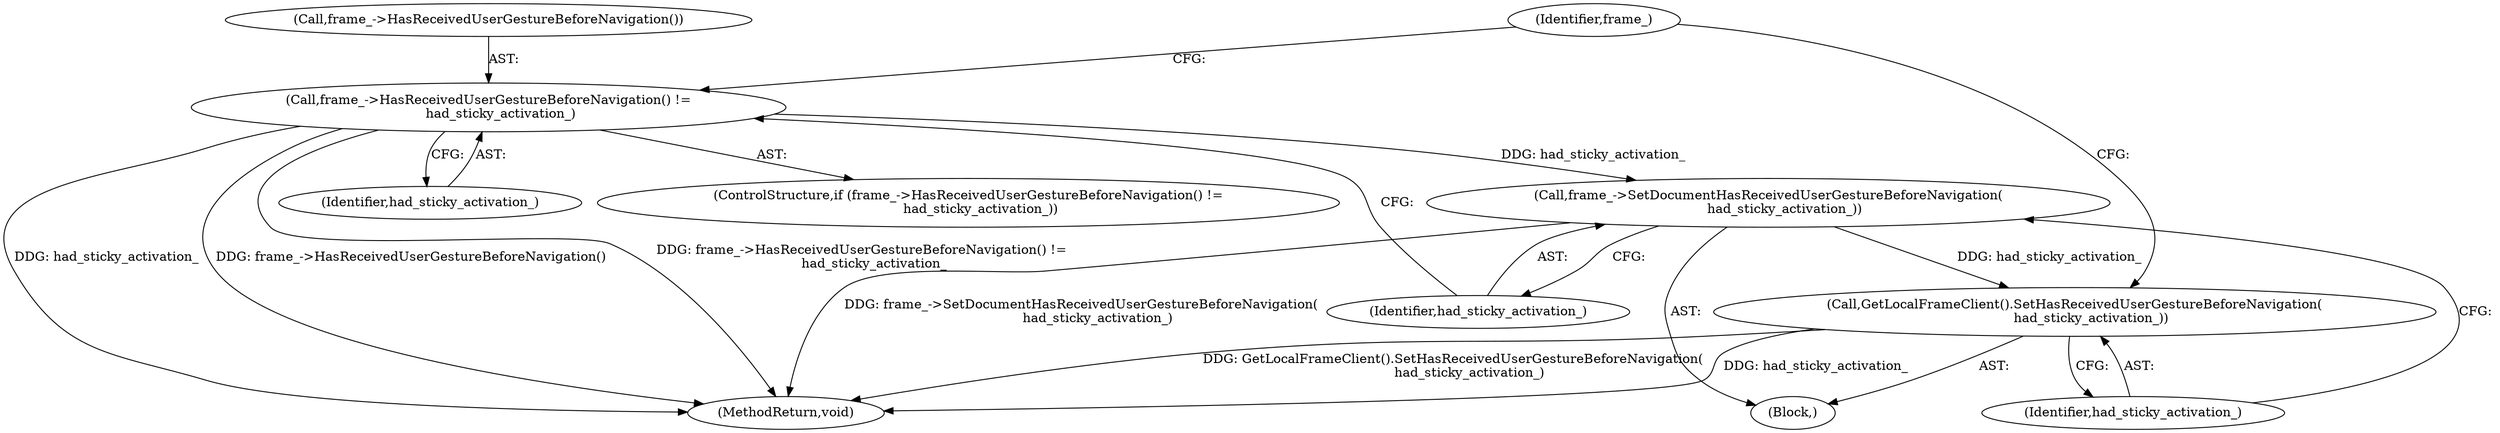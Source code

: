 digraph "0_Chrome_108147dfd1ea159fd3632ef92ccc4ab8952980c7_4@API" {
"1000166" [label="(Call,frame_->HasReceivedUserGestureBeforeNavigation() !=\n      had_sticky_activation_)"];
"1000170" [label="(Call,frame_->SetDocumentHasReceivedUserGestureBeforeNavigation(\n        had_sticky_activation_))"];
"1000172" [label="(Call,GetLocalFrameClient().SetHasReceivedUserGestureBeforeNavigation(\n        had_sticky_activation_))"];
"1000168" [label="(Identifier,had_sticky_activation_)"];
"1000169" [label="(Block,)"];
"1000177" [label="(Identifier,frame_)"];
"1000171" [label="(Identifier,had_sticky_activation_)"];
"1000166" [label="(Call,frame_->HasReceivedUserGestureBeforeNavigation() !=\n      had_sticky_activation_)"];
"1000248" [label="(MethodReturn,void)"];
"1000170" [label="(Call,frame_->SetDocumentHasReceivedUserGestureBeforeNavigation(\n        had_sticky_activation_))"];
"1000167" [label="(Call,frame_->HasReceivedUserGestureBeforeNavigation())"];
"1000173" [label="(Identifier,had_sticky_activation_)"];
"1000165" [label="(ControlStructure,if (frame_->HasReceivedUserGestureBeforeNavigation() !=\n      had_sticky_activation_))"];
"1000172" [label="(Call,GetLocalFrameClient().SetHasReceivedUserGestureBeforeNavigation(\n        had_sticky_activation_))"];
"1000166" -> "1000165"  [label="AST: "];
"1000166" -> "1000168"  [label="CFG: "];
"1000167" -> "1000166"  [label="AST: "];
"1000168" -> "1000166"  [label="AST: "];
"1000171" -> "1000166"  [label="CFG: "];
"1000177" -> "1000166"  [label="CFG: "];
"1000166" -> "1000248"  [label="DDG: had_sticky_activation_"];
"1000166" -> "1000248"  [label="DDG: frame_->HasReceivedUserGestureBeforeNavigation() !=\n      had_sticky_activation_"];
"1000166" -> "1000248"  [label="DDG: frame_->HasReceivedUserGestureBeforeNavigation()"];
"1000166" -> "1000170"  [label="DDG: had_sticky_activation_"];
"1000170" -> "1000169"  [label="AST: "];
"1000170" -> "1000171"  [label="CFG: "];
"1000171" -> "1000170"  [label="AST: "];
"1000173" -> "1000170"  [label="CFG: "];
"1000170" -> "1000248"  [label="DDG: frame_->SetDocumentHasReceivedUserGestureBeforeNavigation(\n        had_sticky_activation_)"];
"1000170" -> "1000172"  [label="DDG: had_sticky_activation_"];
"1000172" -> "1000169"  [label="AST: "];
"1000172" -> "1000173"  [label="CFG: "];
"1000173" -> "1000172"  [label="AST: "];
"1000177" -> "1000172"  [label="CFG: "];
"1000172" -> "1000248"  [label="DDG: GetLocalFrameClient().SetHasReceivedUserGestureBeforeNavigation(\n        had_sticky_activation_)"];
"1000172" -> "1000248"  [label="DDG: had_sticky_activation_"];
}
